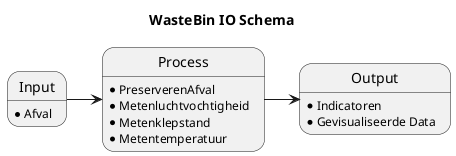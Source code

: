 @startuml IO_Schema

Title WasteBin IO Schema


state Input : *Afval 
Input ->  Process
state Process : *PreserverenAfval \n*Metenluchtvochtigheid \n*Metenklepstand \n*Metentemperatuur
Process ->  Output
state Output : *Indicatoren \n*Gevisualiseerde Data 

@enduml 